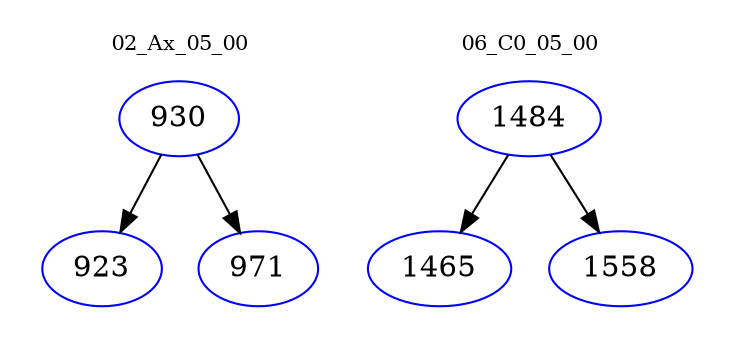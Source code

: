 digraph{
subgraph cluster_0 {
color = white
label = "02_Ax_05_00";
fontsize=10;
T0_930 [label="930", color="blue"]
T0_930 -> T0_923 [color="black"]
T0_923 [label="923", color="blue"]
T0_930 -> T0_971 [color="black"]
T0_971 [label="971", color="blue"]
}
subgraph cluster_1 {
color = white
label = "06_C0_05_00";
fontsize=10;
T1_1484 [label="1484", color="blue"]
T1_1484 -> T1_1465 [color="black"]
T1_1465 [label="1465", color="blue"]
T1_1484 -> T1_1558 [color="black"]
T1_1558 [label="1558", color="blue"]
}
}
